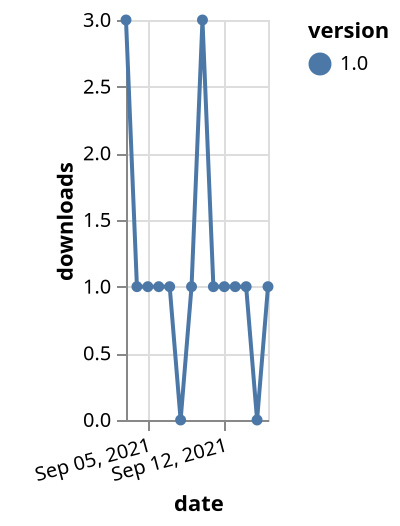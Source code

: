 {"$schema": "https://vega.github.io/schema/vega-lite/v5.json", "description": "A simple bar chart with embedded data.", "data": {"values": [{"date": "2021-09-03", "total": 126, "delta": 3, "version": "1.0"}, {"date": "2021-09-04", "total": 127, "delta": 1, "version": "1.0"}, {"date": "2021-09-05", "total": 128, "delta": 1, "version": "1.0"}, {"date": "2021-09-06", "total": 129, "delta": 1, "version": "1.0"}, {"date": "2021-09-07", "total": 130, "delta": 1, "version": "1.0"}, {"date": "2021-09-08", "total": 130, "delta": 0, "version": "1.0"}, {"date": "2021-09-09", "total": 131, "delta": 1, "version": "1.0"}, {"date": "2021-09-10", "total": 134, "delta": 3, "version": "1.0"}, {"date": "2021-09-11", "total": 135, "delta": 1, "version": "1.0"}, {"date": "2021-09-12", "total": 136, "delta": 1, "version": "1.0"}, {"date": "2021-09-13", "total": 137, "delta": 1, "version": "1.0"}, {"date": "2021-09-14", "total": 138, "delta": 1, "version": "1.0"}, {"date": "2021-09-15", "total": 138, "delta": 0, "version": "1.0"}, {"date": "2021-09-16", "total": 139, "delta": 1, "version": "1.0"}]}, "width": "container", "mark": {"type": "line", "point": {"filled": true}}, "encoding": {"x": {"field": "date", "type": "temporal", "timeUnit": "yearmonthdate", "title": "date", "axis": {"labelAngle": -15}}, "y": {"field": "delta", "type": "quantitative", "title": "downloads"}, "color": {"field": "version", "type": "nominal"}, "tooltip": {"field": "delta"}}}